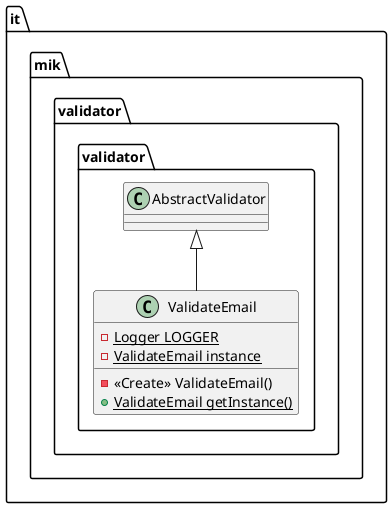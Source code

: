 @startuml
class it.mik.validator.validator.ValidateEmail {
- {static} Logger LOGGER
- {static} ValidateEmail instance
- <<Create>> ValidateEmail()
+ {static} ValidateEmail getInstance()
}


it.mik.validator.validator.AbstractValidator <|-- it.mik.validator.validator.ValidateEmail
@enduml